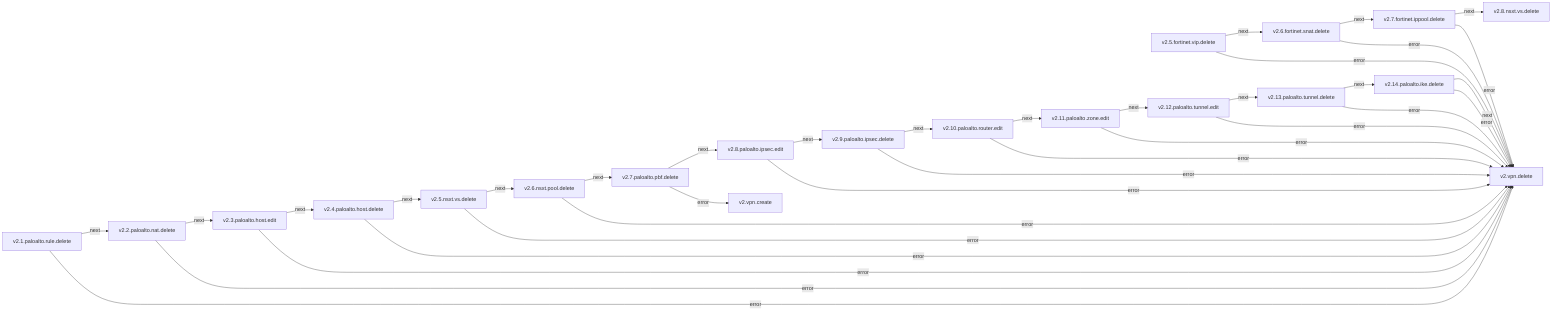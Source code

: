 graph LR
  v2.1.paloalto.rule.delete -->|next| v2.2.paloalto.nat.delete
  v2.1.paloalto.rule.delete -->|error| v2.vpn.delete
  v2.2.paloalto.nat.delete -->|next| v2.3.paloalto.host.edit
  v2.2.paloalto.nat.delete -->|error| v2.vpn.delete
  v2.3.paloalto.host.edit -->|next| v2.4.paloalto.host.delete
  v2.3.paloalto.host.edit -->|error| v2.vpn.delete
  v2.4.paloalto.host.delete -->|next| v2.5.nsxt.vs.delete
  v2.4.paloalto.host.delete -->|error| v2.vpn.delete
  v2.5.fortinet.vip.delete -->|next| v2.6.fortinet.snat.delete
  v2.5.fortinet.vip.delete -->|error| v2.vpn.delete
  v2.5.nsxt.vs.delete -->|next| v2.6.nsxt.pool.delete
  v2.5.nsxt.vs.delete -->|error| v2.vpn.delete
  v2.6.fortinet.snat.delete -->|next| v2.7.fortinet.ippool.delete
  v2.6.fortinet.snat.delete -->|error| v2.vpn.delete
  v2.6.nsxt.pool.delete -->|next| v2.7.paloalto.pbf.delete
  v2.6.nsxt.pool.delete -->|error| v2.vpn.delete
  v2.7.fortinet.ippool.delete -->|next| v2.8.nsxt.vs.delete
  v2.7.fortinet.ippool.delete -->|error| v2.vpn.delete
  v2.7.paloalto.pbf.delete -->|next| v2.8.paloalto.ipsec.edit
  v2.7.paloalto.pbf.delete -->|error| v2.vpn.create
  v2.8.paloalto.ipsec.edit -->|next| v2.9.paloalto.ipsec.delete
  v2.8.paloalto.ipsec.edit -->|error| v2.vpn.delete
  v2.9.paloalto.ipsec.delete -->|next| v2.10.paloalto.router.edit
  v2.9.paloalto.ipsec.delete -->|error| v2.vpn.delete
  v2.10.paloalto.router.edit -->|next| v2.11.paloalto.zone.edit
  v2.10.paloalto.router.edit -->|error| v2.vpn.delete
  v2.11.paloalto.zone.edit -->|next| v2.12.paloalto.tunnel.edit
  v2.11.paloalto.zone.edit -->|error| v2.vpn.delete
  v2.12.paloalto.tunnel.edit -->|next| v2.13.paloalto.tunnel.delete
  v2.12.paloalto.tunnel.edit -->|error| v2.vpn.delete
  v2.13.paloalto.tunnel.delete -->|next| v2.14.paloalto.ike.delete
  v2.13.paloalto.tunnel.delete -->|error| v2.vpn.delete
  v2.14.paloalto.ike.delete -->|next| v2.vpn.delete
  v2.14.paloalto.ike.delete -->|error| v2.vpn.delete
